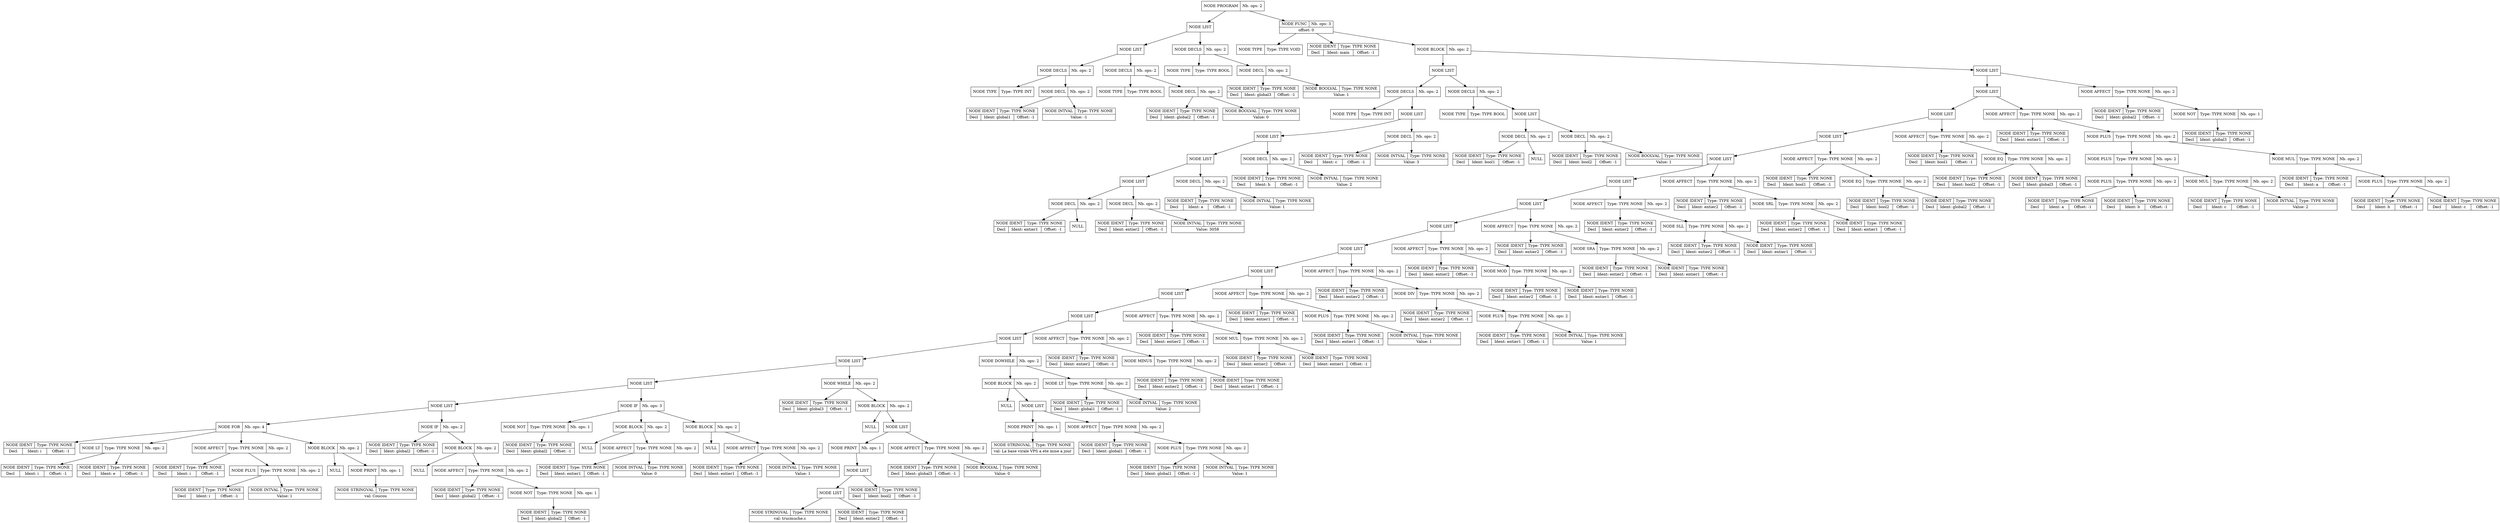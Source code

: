 digraph global_vars {
    N1 [shape=record, label="{{NODE PROGRAM|Nb. ops: 2}}"];
    N2 [shape=record, label="{{NODE LIST}}"];
    N3 [shape=record, label="{{NODE LIST}}"];
    N4 [shape=record, label="{{NODE DECLS|Nb. ops: 2}}"];
    N5 [shape=record, label="{{NODE TYPE|Type: TYPE INT}}"];
    edge[tailclip=true];
    N4 -> N5
    N6 [shape=record, label="{{NODE DECL|Nb. ops: 2}}"];
    N7 [shape=record, label="{{NODE IDENT|Type: TYPE NONE}|{<decl>Decl      |Ident: global1|Offset: -1}}"];
    edge[tailclip=true];
    N6 -> N7
    N8 [shape=record, label="{{NODE INTVAL|Type: TYPE NONE}|{Value: -1}}"];
    edge[tailclip=true];
    N6 -> N8
    edge[tailclip=true];
    N4 -> N6
    edge[tailclip=true];
    N3 -> N4
    N9 [shape=record, label="{{NODE DECLS|Nb. ops: 2}}"];
    N10 [shape=record, label="{{NODE TYPE|Type: TYPE BOOL}}"];
    edge[tailclip=true];
    N9 -> N10
    N11 [shape=record, label="{{NODE DECL|Nb. ops: 2}}"];
    N12 [shape=record, label="{{NODE IDENT|Type: TYPE NONE}|{<decl>Decl      |Ident: global2|Offset: -1}}"];
    edge[tailclip=true];
    N11 -> N12
    N13 [shape=record, label="{{NODE BOOLVAL|Type: TYPE NONE}|{Value: 0}}"];
    edge[tailclip=true];
    N11 -> N13
    edge[tailclip=true];
    N9 -> N11
    edge[tailclip=true];
    N3 -> N9
    edge[tailclip=true];
    N2 -> N3
    N14 [shape=record, label="{{NODE DECLS|Nb. ops: 2}}"];
    N15 [shape=record, label="{{NODE TYPE|Type: TYPE BOOL}}"];
    edge[tailclip=true];
    N14 -> N15
    N16 [shape=record, label="{{NODE DECL|Nb. ops: 2}}"];
    N17 [shape=record, label="{{NODE IDENT|Type: TYPE NONE}|{<decl>Decl      |Ident: global3|Offset: -1}}"];
    edge[tailclip=true];
    N16 -> N17
    N18 [shape=record, label="{{NODE BOOLVAL|Type: TYPE NONE}|{Value: 1}}"];
    edge[tailclip=true];
    N16 -> N18
    edge[tailclip=true];
    N14 -> N16
    edge[tailclip=true];
    N2 -> N14
    edge[tailclip=true];
    N1 -> N2
    N19 [shape=record, label="{{NODE FUNC|Nb. ops: 3}|{offset: 0}}"];
    N20 [shape=record, label="{{NODE TYPE|Type: TYPE VOID}}"];
    edge[tailclip=true];
    N19 -> N20
    N21 [shape=record, label="{{NODE IDENT|Type: TYPE NONE}|{<decl>Decl      |Ident: main|Offset: -1}}"];
    edge[tailclip=true];
    N19 -> N21
    N22 [shape=record, label="{{NODE BLOCK|Nb. ops: 2}}"];
    N23 [shape=record, label="{{NODE LIST}}"];
    N24 [shape=record, label="{{NODE DECLS|Nb. ops: 2}}"];
    N25 [shape=record, label="{{NODE TYPE|Type: TYPE INT}}"];
    edge[tailclip=true];
    N24 -> N25
    N26 [shape=record, label="{{NODE LIST}}"];
    N27 [shape=record, label="{{NODE LIST}}"];
    N28 [shape=record, label="{{NODE LIST}}"];
    N29 [shape=record, label="{{NODE LIST}}"];
    N30 [shape=record, label="{{NODE DECL|Nb. ops: 2}}"];
    N31 [shape=record, label="{{NODE IDENT|Type: TYPE NONE}|{<decl>Decl      |Ident: entier1|Offset: -1}}"];
    edge[tailclip=true];
    N30 -> N31
    N32 [shape=record, label="{{NULL}}"];
    edge[tailclip=true];
    N30 -> N32
    edge[tailclip=true];
    N29 -> N30
    N33 [shape=record, label="{{NODE DECL|Nb. ops: 2}}"];
    N34 [shape=record, label="{{NODE IDENT|Type: TYPE NONE}|{<decl>Decl      |Ident: entier2|Offset: -1}}"];
    edge[tailclip=true];
    N33 -> N34
    N35 [shape=record, label="{{NODE INTVAL|Type: TYPE NONE}|{Value: 3058}}"];
    edge[tailclip=true];
    N33 -> N35
    edge[tailclip=true];
    N29 -> N33
    edge[tailclip=true];
    N28 -> N29
    N36 [shape=record, label="{{NODE DECL|Nb. ops: 2}}"];
    N37 [shape=record, label="{{NODE IDENT|Type: TYPE NONE}|{<decl>Decl      |Ident: a|Offset: -1}}"];
    edge[tailclip=true];
    N36 -> N37
    N38 [shape=record, label="{{NODE INTVAL|Type: TYPE NONE}|{Value: 1}}"];
    edge[tailclip=true];
    N36 -> N38
    edge[tailclip=true];
    N28 -> N36
    edge[tailclip=true];
    N27 -> N28
    N39 [shape=record, label="{{NODE DECL|Nb. ops: 2}}"];
    N40 [shape=record, label="{{NODE IDENT|Type: TYPE NONE}|{<decl>Decl      |Ident: b|Offset: -1}}"];
    edge[tailclip=true];
    N39 -> N40
    N41 [shape=record, label="{{NODE INTVAL|Type: TYPE NONE}|{Value: 2}}"];
    edge[tailclip=true];
    N39 -> N41
    edge[tailclip=true];
    N27 -> N39
    edge[tailclip=true];
    N26 -> N27
    N42 [shape=record, label="{{NODE DECL|Nb. ops: 2}}"];
    N43 [shape=record, label="{{NODE IDENT|Type: TYPE NONE}|{<decl>Decl      |Ident: c|Offset: -1}}"];
    edge[tailclip=true];
    N42 -> N43
    N44 [shape=record, label="{{NODE INTVAL|Type: TYPE NONE}|{Value: 3}}"];
    edge[tailclip=true];
    N42 -> N44
    edge[tailclip=true];
    N26 -> N42
    edge[tailclip=true];
    N24 -> N26
    edge[tailclip=true];
    N23 -> N24
    N45 [shape=record, label="{{NODE DECLS|Nb. ops: 2}}"];
    N46 [shape=record, label="{{NODE TYPE|Type: TYPE BOOL}}"];
    edge[tailclip=true];
    N45 -> N46
    N47 [shape=record, label="{{NODE LIST}}"];
    N48 [shape=record, label="{{NODE DECL|Nb. ops: 2}}"];
    N49 [shape=record, label="{{NODE IDENT|Type: TYPE NONE}|{<decl>Decl      |Ident: bool1|Offset: -1}}"];
    edge[tailclip=true];
    N48 -> N49
    N50 [shape=record, label="{{NULL}}"];
    edge[tailclip=true];
    N48 -> N50
    edge[tailclip=true];
    N47 -> N48
    N51 [shape=record, label="{{NODE DECL|Nb. ops: 2}}"];
    N52 [shape=record, label="{{NODE IDENT|Type: TYPE NONE}|{<decl>Decl      |Ident: bool2|Offset: -1}}"];
    edge[tailclip=true];
    N51 -> N52
    N53 [shape=record, label="{{NODE BOOLVAL|Type: TYPE NONE}|{Value: 1}}"];
    edge[tailclip=true];
    N51 -> N53
    edge[tailclip=true];
    N47 -> N51
    edge[tailclip=true];
    N45 -> N47
    edge[tailclip=true];
    N23 -> N45
    edge[tailclip=true];
    N22 -> N23
    N54 [shape=record, label="{{NODE LIST}}"];
    N55 [shape=record, label="{{NODE LIST}}"];
    N56 [shape=record, label="{{NODE LIST}}"];
    N57 [shape=record, label="{{NODE LIST}}"];
    N58 [shape=record, label="{{NODE LIST}}"];
    N59 [shape=record, label="{{NODE LIST}}"];
    N60 [shape=record, label="{{NODE LIST}}"];
    N61 [shape=record, label="{{NODE LIST}}"];
    N62 [shape=record, label="{{NODE LIST}}"];
    N63 [shape=record, label="{{NODE LIST}}"];
    N64 [shape=record, label="{{NODE LIST}}"];
    N65 [shape=record, label="{{NODE LIST}}"];
    N66 [shape=record, label="{{NODE LIST}}"];
    N67 [shape=record, label="{{NODE LIST}}"];
    N68 [shape=record, label="{{NODE LIST}}"];
    N69 [shape=record, label="{{NODE LIST}}"];
    N70 [shape=record, label="{{NODE FOR|Nb. ops: 4}}"];
    N71 [shape=record, label="{{NODE IDENT|Type: TYPE NONE}|{<decl>Decl      |Ident: i|Offset: -1}}"];
    edge[tailclip=true];
    N70 -> N71
    N72 [shape=record, label="{{NODE LT|Type: TYPE NONE|Nb. ops: 2}}"];
    N73 [shape=record, label="{{NODE IDENT|Type: TYPE NONE}|{<decl>Decl      |Ident: i|Offset: -1}}"];
    edge[tailclip=true];
    N72 -> N73
    N74 [shape=record, label="{{NODE IDENT|Type: TYPE NONE}|{<decl>Decl      |Ident: e|Offset: -1}}"];
    edge[tailclip=true];
    N72 -> N74
    edge[tailclip=true];
    N70 -> N72
    N75 [shape=record, label="{{NODE AFFECT|Type: TYPE NONE|Nb. ops: 2}}"];
    N76 [shape=record, label="{{NODE IDENT|Type: TYPE NONE}|{<decl>Decl      |Ident: i|Offset: -1}}"];
    edge[tailclip=true];
    N75 -> N76
    N77 [shape=record, label="{{NODE PLUS|Type: TYPE NONE|Nb. ops: 2}}"];
    N78 [shape=record, label="{{NODE IDENT|Type: TYPE NONE}|{<decl>Decl      |Ident: i|Offset: -1}}"];
    edge[tailclip=true];
    N77 -> N78
    N79 [shape=record, label="{{NODE INTVAL|Type: TYPE NONE}|{Value: 1}}"];
    edge[tailclip=true];
    N77 -> N79
    edge[tailclip=true];
    N75 -> N77
    edge[tailclip=true];
    N70 -> N75
    N80 [shape=record, label="{{NODE BLOCK|Nb. ops: 2}}"];
    N81 [shape=record, label="{{NULL}}"];
    edge[tailclip=true];
    N80 -> N81
    N82 [shape=record, label="{{NODE PRINT|Nb. ops: 1}}"];
    N83 [shape=record, label="{{NODE STRINGVAL|Type: TYPE NONE}|{val: Coucou}}"];
    edge[tailclip=true];
    N82 -> N83
    edge[tailclip=true];
    N80 -> N82
    edge[tailclip=true];
    N70 -> N80
    edge[tailclip=true];
    N69 -> N70
    N84 [shape=record, label="{{NODE IF|Nb. ops: 2}}"];
    N85 [shape=record, label="{{NODE IDENT|Type: TYPE NONE}|{<decl>Decl      |Ident: global2|Offset: -1}}"];
    edge[tailclip=true];
    N84 -> N85
    N86 [shape=record, label="{{NODE BLOCK|Nb. ops: 2}}"];
    N87 [shape=record, label="{{NULL}}"];
    edge[tailclip=true];
    N86 -> N87
    N88 [shape=record, label="{{NODE AFFECT|Type: TYPE NONE|Nb. ops: 2}}"];
    N89 [shape=record, label="{{NODE IDENT|Type: TYPE NONE}|{<decl>Decl      |Ident: global2|Offset: -1}}"];
    edge[tailclip=true];
    N88 -> N89
    N90 [shape=record, label="{{NODE NOT|Type: TYPE NONE|Nb. ops: 1}}"];
    N91 [shape=record, label="{{NODE IDENT|Type: TYPE NONE}|{<decl>Decl      |Ident: global2|Offset: -1}}"];
    edge[tailclip=true];
    N90 -> N91
    edge[tailclip=true];
    N88 -> N90
    edge[tailclip=true];
    N86 -> N88
    edge[tailclip=true];
    N84 -> N86
    edge[tailclip=true];
    N69 -> N84
    edge[tailclip=true];
    N68 -> N69
    N92 [shape=record, label="{{NODE IF|Nb. ops: 3}}"];
    N93 [shape=record, label="{{NODE NOT|Type: TYPE NONE|Nb. ops: 1}}"];
    N94 [shape=record, label="{{NODE IDENT|Type: TYPE NONE}|{<decl>Decl      |Ident: global2|Offset: -1}}"];
    edge[tailclip=true];
    N93 -> N94
    edge[tailclip=true];
    N92 -> N93
    N95 [shape=record, label="{{NODE BLOCK|Nb. ops: 2}}"];
    N96 [shape=record, label="{{NULL}}"];
    edge[tailclip=true];
    N95 -> N96
    N97 [shape=record, label="{{NODE AFFECT|Type: TYPE NONE|Nb. ops: 2}}"];
    N98 [shape=record, label="{{NODE IDENT|Type: TYPE NONE}|{<decl>Decl      |Ident: entier1|Offset: -1}}"];
    edge[tailclip=true];
    N97 -> N98
    N99 [shape=record, label="{{NODE INTVAL|Type: TYPE NONE}|{Value: 0}}"];
    edge[tailclip=true];
    N97 -> N99
    edge[tailclip=true];
    N95 -> N97
    edge[tailclip=true];
    N92 -> N95
    N100 [shape=record, label="{{NODE BLOCK|Nb. ops: 2}}"];
    N101 [shape=record, label="{{NULL}}"];
    edge[tailclip=true];
    N100 -> N101
    N102 [shape=record, label="{{NODE AFFECT|Type: TYPE NONE|Nb. ops: 2}}"];
    N103 [shape=record, label="{{NODE IDENT|Type: TYPE NONE}|{<decl>Decl      |Ident: entier1|Offset: -1}}"];
    edge[tailclip=true];
    N102 -> N103
    N104 [shape=record, label="{{NODE INTVAL|Type: TYPE NONE}|{Value: 1}}"];
    edge[tailclip=true];
    N102 -> N104
    edge[tailclip=true];
    N100 -> N102
    edge[tailclip=true];
    N92 -> N100
    edge[tailclip=true];
    N68 -> N92
    edge[tailclip=true];
    N67 -> N68
    N105 [shape=record, label="{{NODE WHILE|Nb. ops: 2}}"];
    N106 [shape=record, label="{{NODE IDENT|Type: TYPE NONE}|{<decl>Decl      |Ident: global3|Offset: -1}}"];
    edge[tailclip=true];
    N105 -> N106
    N107 [shape=record, label="{{NODE BLOCK|Nb. ops: 2}}"];
    N108 [shape=record, label="{{NULL}}"];
    edge[tailclip=true];
    N107 -> N108
    N109 [shape=record, label="{{NODE LIST}}"];
    N110 [shape=record, label="{{NODE PRINT|Nb. ops: 1}}"];
    N111 [shape=record, label="{{NODE LIST}}"];
    N112 [shape=record, label="{{NODE LIST}}"];
    N113 [shape=record, label="{{NODE STRINGVAL|Type: TYPE NONE}|{val: trucmuche.c}}"];
    edge[tailclip=true];
    N112 -> N113
    N114 [shape=record, label="{{NODE IDENT|Type: TYPE NONE}|{<decl>Decl      |Ident: entier2|Offset: -1}}"];
    edge[tailclip=true];
    N112 -> N114
    edge[tailclip=true];
    N111 -> N112
    N115 [shape=record, label="{{NODE IDENT|Type: TYPE NONE}|{<decl>Decl      |Ident: bool2|Offset: -1}}"];
    edge[tailclip=true];
    N111 -> N115
    edge[tailclip=true];
    N110 -> N111
    edge[tailclip=true];
    N109 -> N110
    N116 [shape=record, label="{{NODE AFFECT|Type: TYPE NONE|Nb. ops: 2}}"];
    N117 [shape=record, label="{{NODE IDENT|Type: TYPE NONE}|{<decl>Decl      |Ident: global3|Offset: -1}}"];
    edge[tailclip=true];
    N116 -> N117
    N118 [shape=record, label="{{NODE BOOLVAL|Type: TYPE NONE}|{Value: 0}}"];
    edge[tailclip=true];
    N116 -> N118
    edge[tailclip=true];
    N109 -> N116
    edge[tailclip=true];
    N107 -> N109
    edge[tailclip=true];
    N105 -> N107
    edge[tailclip=true];
    N67 -> N105
    edge[tailclip=true];
    N66 -> N67
    N119 [shape=record, label="{{NODE DOWHILE|Nb. ops: 2}}"];
    N120 [shape=record, label="{{NODE BLOCK|Nb. ops: 2}}"];
    N121 [shape=record, label="{{NULL}}"];
    edge[tailclip=true];
    N120 -> N121
    N122 [shape=record, label="{{NODE LIST}}"];
    N123 [shape=record, label="{{NODE PRINT|Nb. ops: 1}}"];
    N124 [shape=record, label="{{NODE STRINGVAL|Type: TYPE NONE}|{val: La base virale VPS a ete mise a jour}}"];
    edge[tailclip=true];
    N123 -> N124
    edge[tailclip=true];
    N122 -> N123
    N125 [shape=record, label="{{NODE AFFECT|Type: TYPE NONE|Nb. ops: 2}}"];
    N126 [shape=record, label="{{NODE IDENT|Type: TYPE NONE}|{<decl>Decl      |Ident: global1|Offset: -1}}"];
    edge[tailclip=true];
    N125 -> N126
    N127 [shape=record, label="{{NODE PLUS|Type: TYPE NONE|Nb. ops: 2}}"];
    N128 [shape=record, label="{{NODE IDENT|Type: TYPE NONE}|{<decl>Decl      |Ident: global1|Offset: -1}}"];
    edge[tailclip=true];
    N127 -> N128
    N129 [shape=record, label="{{NODE INTVAL|Type: TYPE NONE}|{Value: 1}}"];
    edge[tailclip=true];
    N127 -> N129
    edge[tailclip=true];
    N125 -> N127
    edge[tailclip=true];
    N122 -> N125
    edge[tailclip=true];
    N120 -> N122
    edge[tailclip=true];
    N119 -> N120
    N130 [shape=record, label="{{NODE LT|Type: TYPE NONE|Nb. ops: 2}}"];
    N131 [shape=record, label="{{NODE IDENT|Type: TYPE NONE}|{<decl>Decl      |Ident: global1|Offset: -1}}"];
    edge[tailclip=true];
    N130 -> N131
    N132 [shape=record, label="{{NODE INTVAL|Type: TYPE NONE}|{Value: 2}}"];
    edge[tailclip=true];
    N130 -> N132
    edge[tailclip=true];
    N119 -> N130
    edge[tailclip=true];
    N66 -> N119
    edge[tailclip=true];
    N65 -> N66
    N133 [shape=record, label="{{NODE AFFECT|Type: TYPE NONE|Nb. ops: 2}}"];
    N134 [shape=record, label="{{NODE IDENT|Type: TYPE NONE}|{<decl>Decl      |Ident: entier2|Offset: -1}}"];
    edge[tailclip=true];
    N133 -> N134
    N135 [shape=record, label="{{NODE MINUS|Type: TYPE NONE|Nb. ops: 2}}"];
    N136 [shape=record, label="{{NODE IDENT|Type: TYPE NONE}|{<decl>Decl      |Ident: entier2|Offset: -1}}"];
    edge[tailclip=true];
    N135 -> N136
    N137 [shape=record, label="{{NODE IDENT|Type: TYPE NONE}|{<decl>Decl      |Ident: entier1|Offset: -1}}"];
    edge[tailclip=true];
    N135 -> N137
    edge[tailclip=true];
    N133 -> N135
    edge[tailclip=true];
    N65 -> N133
    edge[tailclip=true];
    N64 -> N65
    N138 [shape=record, label="{{NODE AFFECT|Type: TYPE NONE|Nb. ops: 2}}"];
    N139 [shape=record, label="{{NODE IDENT|Type: TYPE NONE}|{<decl>Decl      |Ident: entier2|Offset: -1}}"];
    edge[tailclip=true];
    N138 -> N139
    N140 [shape=record, label="{{NODE MUL|Type: TYPE NONE|Nb. ops: 2}}"];
    N141 [shape=record, label="{{NODE IDENT|Type: TYPE NONE}|{<decl>Decl      |Ident: entier2|Offset: -1}}"];
    edge[tailclip=true];
    N140 -> N141
    N142 [shape=record, label="{{NODE IDENT|Type: TYPE NONE}|{<decl>Decl      |Ident: entier1|Offset: -1}}"];
    edge[tailclip=true];
    N140 -> N142
    edge[tailclip=true];
    N138 -> N140
    edge[tailclip=true];
    N64 -> N138
    edge[tailclip=true];
    N63 -> N64
    N143 [shape=record, label="{{NODE AFFECT|Type: TYPE NONE|Nb. ops: 2}}"];
    N144 [shape=record, label="{{NODE IDENT|Type: TYPE NONE}|{<decl>Decl      |Ident: entier1|Offset: -1}}"];
    edge[tailclip=true];
    N143 -> N144
    N145 [shape=record, label="{{NODE PLUS|Type: TYPE NONE|Nb. ops: 2}}"];
    N146 [shape=record, label="{{NODE IDENT|Type: TYPE NONE}|{<decl>Decl      |Ident: entier1|Offset: -1}}"];
    edge[tailclip=true];
    N145 -> N146
    N147 [shape=record, label="{{NODE INTVAL|Type: TYPE NONE}|{Value: 1}}"];
    edge[tailclip=true];
    N145 -> N147
    edge[tailclip=true];
    N143 -> N145
    edge[tailclip=true];
    N63 -> N143
    edge[tailclip=true];
    N62 -> N63
    N148 [shape=record, label="{{NODE AFFECT|Type: TYPE NONE|Nb. ops: 2}}"];
    N149 [shape=record, label="{{NODE IDENT|Type: TYPE NONE}|{<decl>Decl      |Ident: entier2|Offset: -1}}"];
    edge[tailclip=true];
    N148 -> N149
    N150 [shape=record, label="{{NODE DIV|Type: TYPE NONE|Nb. ops: 2}}"];
    N151 [shape=record, label="{{NODE IDENT|Type: TYPE NONE}|{<decl>Decl      |Ident: entier2|Offset: -1}}"];
    edge[tailclip=true];
    N150 -> N151
    N152 [shape=record, label="{{NODE PLUS|Type: TYPE NONE|Nb. ops: 2}}"];
    N153 [shape=record, label="{{NODE IDENT|Type: TYPE NONE}|{<decl>Decl      |Ident: entier1|Offset: -1}}"];
    edge[tailclip=true];
    N152 -> N153
    N154 [shape=record, label="{{NODE INTVAL|Type: TYPE NONE}|{Value: 1}}"];
    edge[tailclip=true];
    N152 -> N154
    edge[tailclip=true];
    N150 -> N152
    edge[tailclip=true];
    N148 -> N150
    edge[tailclip=true];
    N62 -> N148
    edge[tailclip=true];
    N61 -> N62
    N155 [shape=record, label="{{NODE AFFECT|Type: TYPE NONE|Nb. ops: 2}}"];
    N156 [shape=record, label="{{NODE IDENT|Type: TYPE NONE}|{<decl>Decl      |Ident: entier2|Offset: -1}}"];
    edge[tailclip=true];
    N155 -> N156
    N157 [shape=record, label="{{NODE MOD|Type: TYPE NONE|Nb. ops: 2}}"];
    N158 [shape=record, label="{{NODE IDENT|Type: TYPE NONE}|{<decl>Decl      |Ident: entier2|Offset: -1}}"];
    edge[tailclip=true];
    N157 -> N158
    N159 [shape=record, label="{{NODE IDENT|Type: TYPE NONE}|{<decl>Decl      |Ident: entier1|Offset: -1}}"];
    edge[tailclip=true];
    N157 -> N159
    edge[tailclip=true];
    N155 -> N157
    edge[tailclip=true];
    N61 -> N155
    edge[tailclip=true];
    N60 -> N61
    N160 [shape=record, label="{{NODE AFFECT|Type: TYPE NONE|Nb. ops: 2}}"];
    N161 [shape=record, label="{{NODE IDENT|Type: TYPE NONE}|{<decl>Decl      |Ident: entier2|Offset: -1}}"];
    edge[tailclip=true];
    N160 -> N161
    N162 [shape=record, label="{{NODE SRA|Type: TYPE NONE|Nb. ops: 2}}"];
    N163 [shape=record, label="{{NODE IDENT|Type: TYPE NONE}|{<decl>Decl      |Ident: entier2|Offset: -1}}"];
    edge[tailclip=true];
    N162 -> N163
    N164 [shape=record, label="{{NODE IDENT|Type: TYPE NONE}|{<decl>Decl      |Ident: entier1|Offset: -1}}"];
    edge[tailclip=true];
    N162 -> N164
    edge[tailclip=true];
    N160 -> N162
    edge[tailclip=true];
    N60 -> N160
    edge[tailclip=true];
    N59 -> N60
    N165 [shape=record, label="{{NODE AFFECT|Type: TYPE NONE|Nb. ops: 2}}"];
    N166 [shape=record, label="{{NODE IDENT|Type: TYPE NONE}|{<decl>Decl      |Ident: entier2|Offset: -1}}"];
    edge[tailclip=true];
    N165 -> N166
    N167 [shape=record, label="{{NODE SLL|Type: TYPE NONE|Nb. ops: 2}}"];
    N168 [shape=record, label="{{NODE IDENT|Type: TYPE NONE}|{<decl>Decl      |Ident: entier2|Offset: -1}}"];
    edge[tailclip=true];
    N167 -> N168
    N169 [shape=record, label="{{NODE IDENT|Type: TYPE NONE}|{<decl>Decl      |Ident: entier1|Offset: -1}}"];
    edge[tailclip=true];
    N167 -> N169
    edge[tailclip=true];
    N165 -> N167
    edge[tailclip=true];
    N59 -> N165
    edge[tailclip=true];
    N58 -> N59
    N170 [shape=record, label="{{NODE AFFECT|Type: TYPE NONE|Nb. ops: 2}}"];
    N171 [shape=record, label="{{NODE IDENT|Type: TYPE NONE}|{<decl>Decl      |Ident: entier2|Offset: -1}}"];
    edge[tailclip=true];
    N170 -> N171
    N172 [shape=record, label="{{NODE SRL|Type: TYPE NONE|Nb. ops: 2}}"];
    N173 [shape=record, label="{{NODE IDENT|Type: TYPE NONE}|{<decl>Decl      |Ident: entier2|Offset: -1}}"];
    edge[tailclip=true];
    N172 -> N173
    N174 [shape=record, label="{{NODE IDENT|Type: TYPE NONE}|{<decl>Decl      |Ident: entier1|Offset: -1}}"];
    edge[tailclip=true];
    N172 -> N174
    edge[tailclip=true];
    N170 -> N172
    edge[tailclip=true];
    N58 -> N170
    edge[tailclip=true];
    N57 -> N58
    N175 [shape=record, label="{{NODE AFFECT|Type: TYPE NONE|Nb. ops: 2}}"];
    N176 [shape=record, label="{{NODE IDENT|Type: TYPE NONE}|{<decl>Decl      |Ident: bool1|Offset: -1}}"];
    edge[tailclip=true];
    N175 -> N176
    N177 [shape=record, label="{{NODE EQ|Type: TYPE NONE|Nb. ops: 2}}"];
    N178 [shape=record, label="{{NODE IDENT|Type: TYPE NONE}|{<decl>Decl      |Ident: bool2|Offset: -1}}"];
    edge[tailclip=true];
    N177 -> N178
    N179 [shape=record, label="{{NODE IDENT|Type: TYPE NONE}|{<decl>Decl      |Ident: global2|Offset: -1}}"];
    edge[tailclip=true];
    N177 -> N179
    edge[tailclip=true];
    N175 -> N177
    edge[tailclip=true];
    N57 -> N175
    edge[tailclip=true];
    N56 -> N57
    N180 [shape=record, label="{{NODE AFFECT|Type: TYPE NONE|Nb. ops: 2}}"];
    N181 [shape=record, label="{{NODE IDENT|Type: TYPE NONE}|{<decl>Decl      |Ident: bool1|Offset: -1}}"];
    edge[tailclip=true];
    N180 -> N181
    N182 [shape=record, label="{{NODE EQ|Type: TYPE NONE|Nb. ops: 2}}"];
    N183 [shape=record, label="{{NODE IDENT|Type: TYPE NONE}|{<decl>Decl      |Ident: bool2|Offset: -1}}"];
    edge[tailclip=true];
    N182 -> N183
    N184 [shape=record, label="{{NODE IDENT|Type: TYPE NONE}|{<decl>Decl      |Ident: global3|Offset: -1}}"];
    edge[tailclip=true];
    N182 -> N184
    edge[tailclip=true];
    N180 -> N182
    edge[tailclip=true];
    N56 -> N180
    edge[tailclip=true];
    N55 -> N56
    N185 [shape=record, label="{{NODE AFFECT|Type: TYPE NONE|Nb. ops: 2}}"];
    N186 [shape=record, label="{{NODE IDENT|Type: TYPE NONE}|{<decl>Decl      |Ident: entier1|Offset: -1}}"];
    edge[tailclip=true];
    N185 -> N186
    N187 [shape=record, label="{{NODE PLUS|Type: TYPE NONE|Nb. ops: 2}}"];
    N188 [shape=record, label="{{NODE PLUS|Type: TYPE NONE|Nb. ops: 2}}"];
    N189 [shape=record, label="{{NODE PLUS|Type: TYPE NONE|Nb. ops: 2}}"];
    N190 [shape=record, label="{{NODE IDENT|Type: TYPE NONE}|{<decl>Decl      |Ident: a|Offset: -1}}"];
    edge[tailclip=true];
    N189 -> N190
    N191 [shape=record, label="{{NODE IDENT|Type: TYPE NONE}|{<decl>Decl      |Ident: b|Offset: -1}}"];
    edge[tailclip=true];
    N189 -> N191
    edge[tailclip=true];
    N188 -> N189
    N192 [shape=record, label="{{NODE MUL|Type: TYPE NONE|Nb. ops: 2}}"];
    N193 [shape=record, label="{{NODE IDENT|Type: TYPE NONE}|{<decl>Decl      |Ident: c|Offset: -1}}"];
    edge[tailclip=true];
    N192 -> N193
    N194 [shape=record, label="{{NODE INTVAL|Type: TYPE NONE}|{Value: 2}}"];
    edge[tailclip=true];
    N192 -> N194
    edge[tailclip=true];
    N188 -> N192
    edge[tailclip=true];
    N187 -> N188
    N195 [shape=record, label="{{NODE MUL|Type: TYPE NONE|Nb. ops: 2}}"];
    N196 [shape=record, label="{{NODE IDENT|Type: TYPE NONE}|{<decl>Decl      |Ident: a|Offset: -1}}"];
    edge[tailclip=true];
    N195 -> N196
    N197 [shape=record, label="{{NODE PLUS|Type: TYPE NONE|Nb. ops: 2}}"];
    N198 [shape=record, label="{{NODE IDENT|Type: TYPE NONE}|{<decl>Decl      |Ident: b|Offset: -1}}"];
    edge[tailclip=true];
    N197 -> N198
    N199 [shape=record, label="{{NODE IDENT|Type: TYPE NONE}|{<decl>Decl      |Ident: c|Offset: -1}}"];
    edge[tailclip=true];
    N197 -> N199
    edge[tailclip=true];
    N195 -> N197
    edge[tailclip=true];
    N187 -> N195
    edge[tailclip=true];
    N185 -> N187
    edge[tailclip=true];
    N55 -> N185
    edge[tailclip=true];
    N54 -> N55
    N200 [shape=record, label="{{NODE AFFECT|Type: TYPE NONE|Nb. ops: 2}}"];
    N201 [shape=record, label="{{NODE IDENT|Type: TYPE NONE}|{<decl>Decl      |Ident: global2|Offset: -1}}"];
    edge[tailclip=true];
    N200 -> N201
    N202 [shape=record, label="{{NODE NOT|Type: TYPE NONE|Nb. ops: 1}}"];
    N203 [shape=record, label="{{NODE IDENT|Type: TYPE NONE}|{<decl>Decl      |Ident: global3|Offset: -1}}"];
    edge[tailclip=true];
    N202 -> N203
    edge[tailclip=true];
    N200 -> N202
    edge[tailclip=true];
    N54 -> N200
    edge[tailclip=true];
    N22 -> N54
    edge[tailclip=true];
    N19 -> N22
    edge[tailclip=true];
    N1 -> N19
}